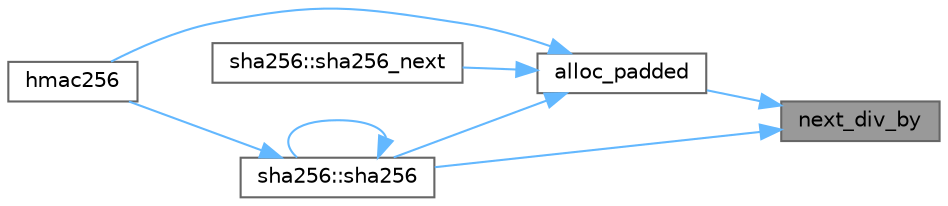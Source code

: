 digraph "next_div_by"
{
 // INTERACTIVE_SVG=YES
 // LATEX_PDF_SIZE
  bgcolor="transparent";
  edge [fontname=Helvetica,fontsize=10,labelfontname=Helvetica,labelfontsize=10];
  node [fontname=Helvetica,fontsize=10,shape=box,height=0.2,width=0.4];
  rankdir="RL";
  Node1 [id="Node000001",label="next_div_by",height=0.2,width=0.4,color="gray40", fillcolor="grey60", style="filled", fontcolor="black",tooltip="Return next number evenly divisible by specified number."];
  Node1 -> Node2 [id="edge1_Node000001_Node000002",dir="back",color="steelblue1",style="solid",tooltip=" "];
  Node2 [id="Node000002",label="alloc_padded",height=0.2,width=0.4,color="grey40", fillcolor="white", style="filled",URL="$group__Hash__Utility.html#ga2343e55717412f96eec191b9fddb7e29",tooltip="Allocate buffer of correct size for computing hash code."];
  Node2 -> Node3 [id="edge2_Node000002_Node000003",dir="back",color="steelblue1",style="solid",tooltip=" "];
  Node3 [id="Node000003",label="hmac256",height=0.2,width=0.4,color="grey40", fillcolor="white", style="filled",URL="$group__Hash.html#gad5c9477541172455b23067794ea866c0",tooltip="Implement HMAC algorithm."];
  Node2 -> Node4 [id="edge3_Node000002_Node000004",dir="back",color="steelblue1",style="solid",tooltip=" "];
  Node4 [id="Node000004",label="sha256::sha256",height=0.2,width=0.4,color="grey40", fillcolor="white", style="filled",URL="$group__Hash.html#gac7fe13b785f5fd4903af4339ac88fbd3",tooltip="Return SHA256 hash."];
  Node4 -> Node3 [id="edge4_Node000004_Node000003",dir="back",color="steelblue1",style="solid",tooltip=" "];
  Node4 -> Node4 [id="edge5_Node000004_Node000004",dir="back",color="steelblue1",style="solid",tooltip=" "];
  Node2 -> Node5 [id="edge6_Node000002_Node000005",dir="back",color="steelblue1",style="solid",tooltip=" "];
  Node5 [id="Node000005",label="sha256::sha256_next",height=0.2,width=0.4,color="grey40", fillcolor="white", style="filled",URL="$group__Hash.html#gaf988f7b1cc0bb03254347581a1b8d959",tooltip="Compute SHA256 hash of chunks of data, using preallocated temporary buffer to store padded data."];
  Node1 -> Node4 [id="edge7_Node000001_Node000004",dir="back",color="steelblue1",style="solid",tooltip=" "];
}
